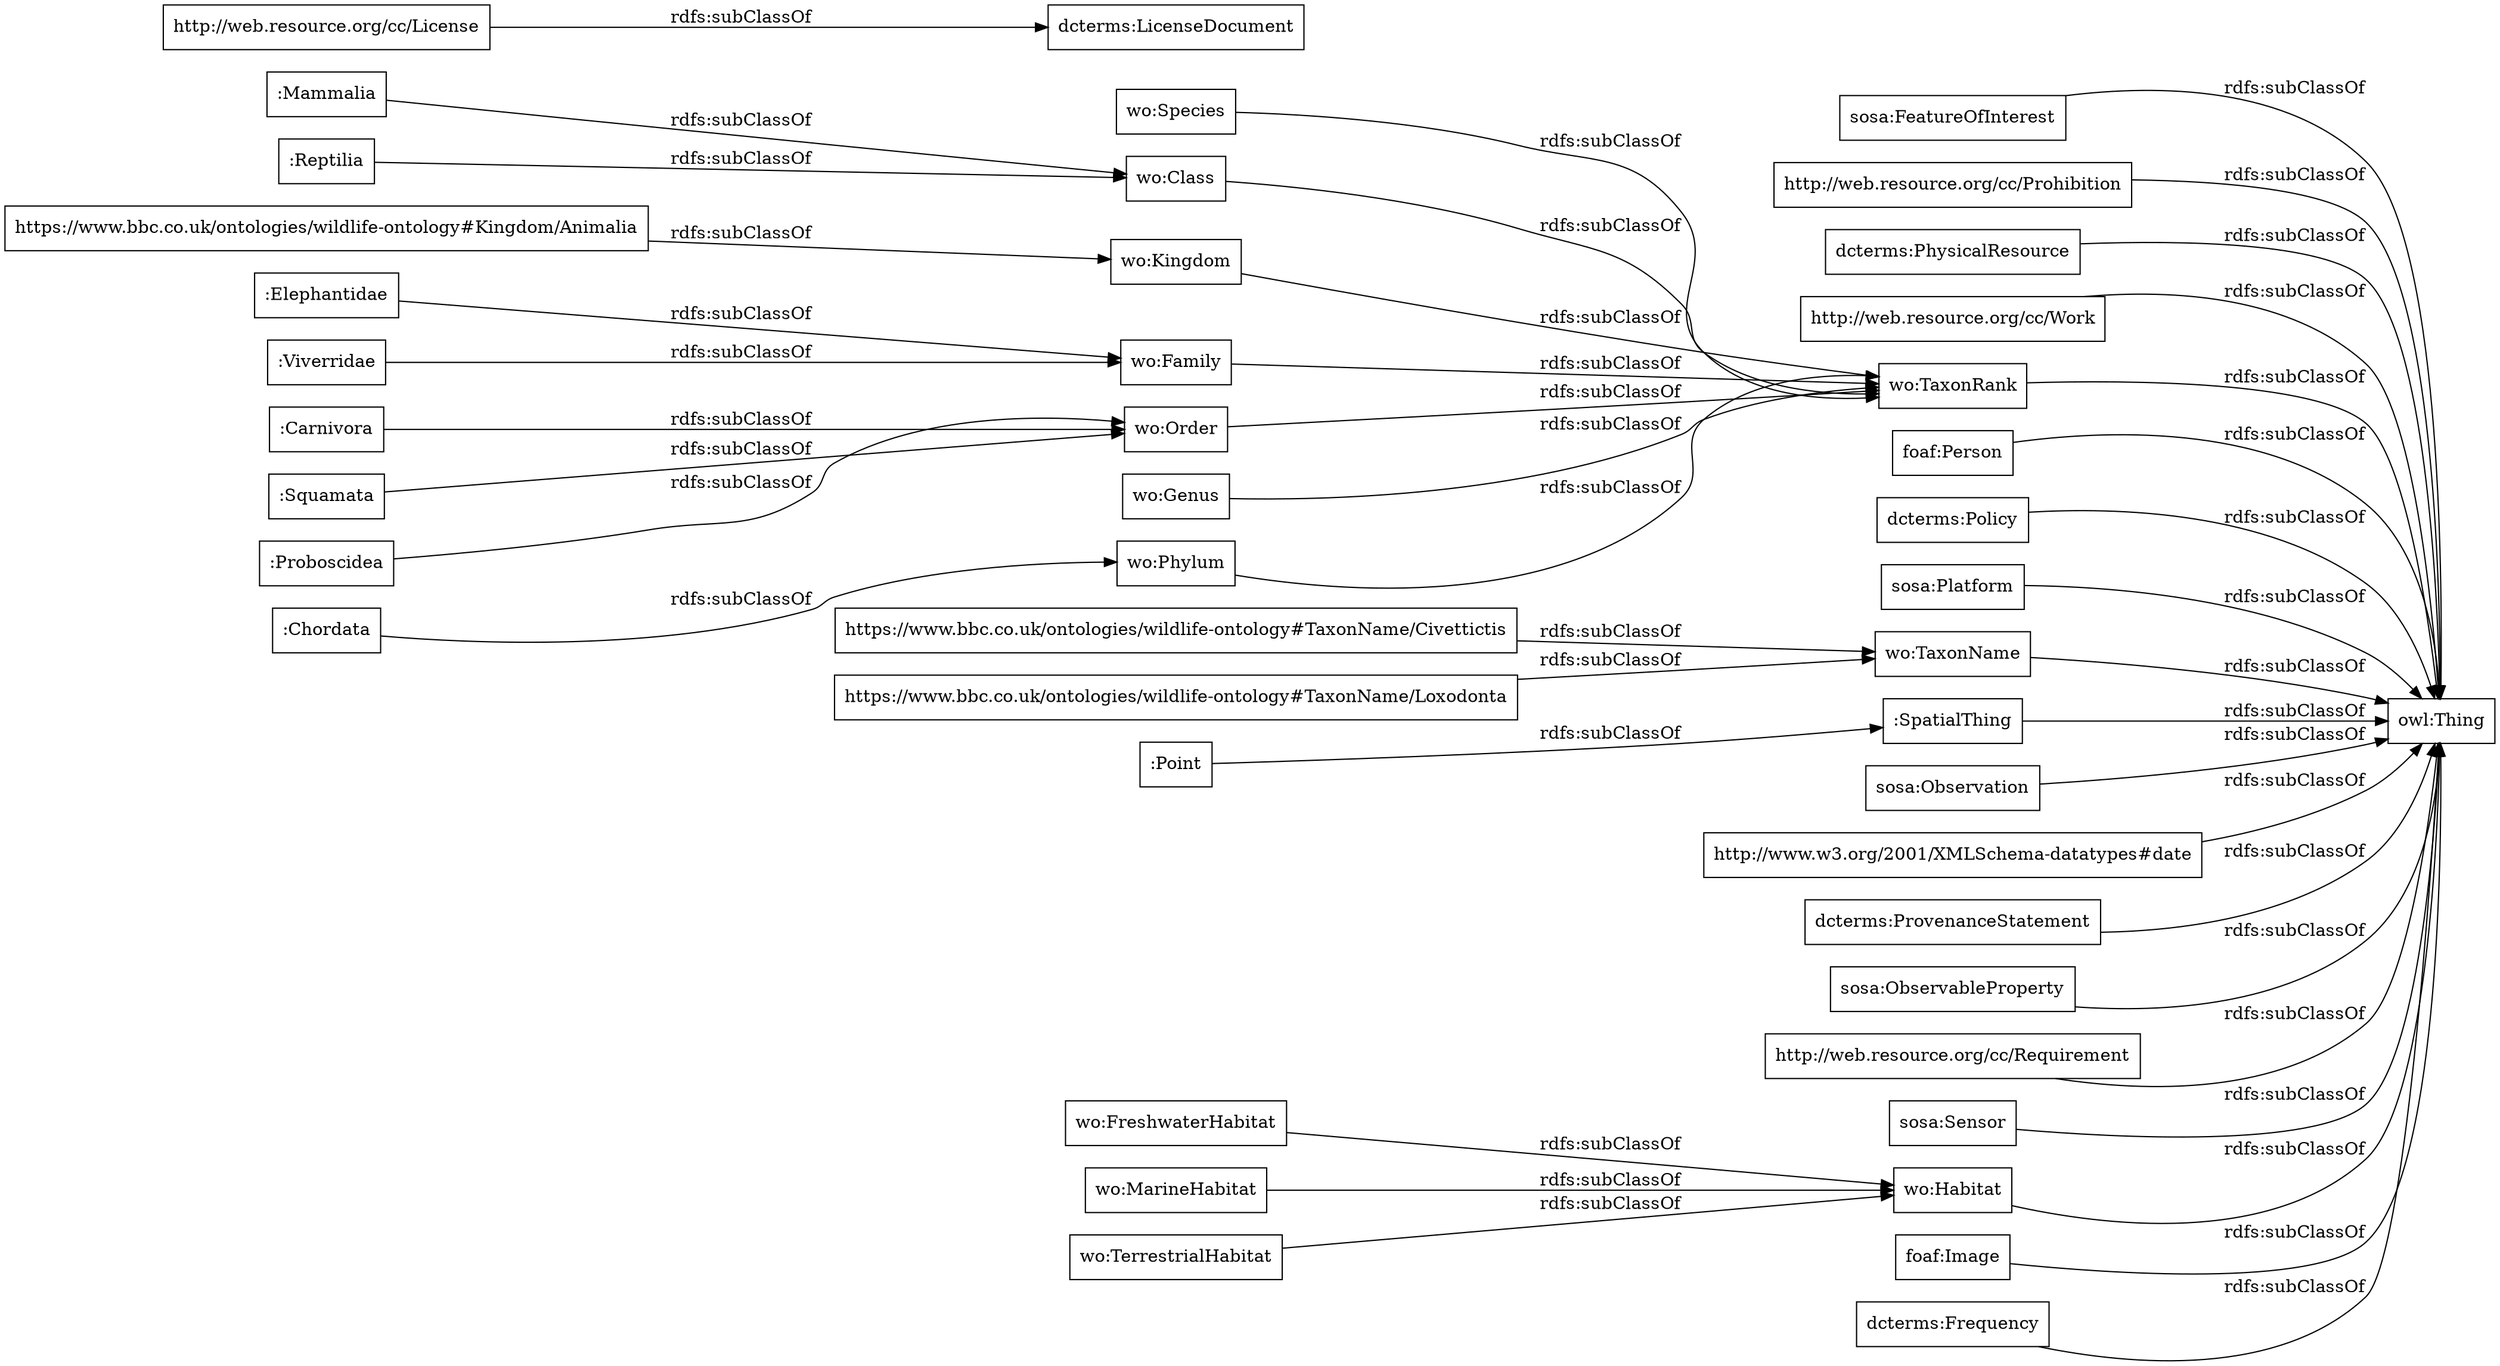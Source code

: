 digraph ar2dtool_diagram { 
rankdir=LR;
size="1000"
node [shape = rectangle, color="black"]; "sosa:FeatureOfInterest" "http://web.resource.org/cc/Prohibition" "https://www.bbc.co.uk/ontologies/wildlife-ontology#Kingdom/Animalia" "wo:FreshwaterHabitat" "http://web.resource.org/cc/License" "dcterms:PhysicalResource" "wo:Species" "wo:Class" "dcterms:LicenseDocument" "wo:Kingdom" "wo:Family" "http://web.resource.org/cc/Work" "https://www.bbc.co.uk/ontologies/wildlife-ontology#TaxonName/Civettictis" ":Carnivora" "wo:TaxonRank" "foaf:Person" ":Elephantidae" ":Mammalia" "wo:Order" "wo:Genus" ":Squamata" "dcterms:Policy" ":Chordata" "sosa:Platform" "wo:TaxonName" ":SpatialThing" "sosa:Observation" "http://www.w3.org/2001/XMLSchema-datatypes#date" ":Reptilia" "dcterms:ProvenanceStatement" "sosa:ObservableProperty" "http://web.resource.org/cc/Requirement" "https://www.bbc.co.uk/ontologies/wildlife-ontology#TaxonName/Loxodonta" "sosa:Sensor" "wo:Habitat" ":Proboscidea" "foaf:Image" "dcterms:Frequency" "wo:Phylum" ":Viverridae" "wo:MarineHabitat" ":Point" "wo:TerrestrialHabitat" ; /*classes style*/
	"wo:Genus" -> "wo:TaxonRank" [ label = "rdfs:subClassOf" ];
	"wo:FreshwaterHabitat" -> "wo:Habitat" [ label = "rdfs:subClassOf" ];
	"sosa:Platform" -> "owl:Thing" [ label = "rdfs:subClassOf" ];
	"foaf:Image" -> "owl:Thing" [ label = "rdfs:subClassOf" ];
	":Mammalia" -> "wo:Class" [ label = "rdfs:subClassOf" ];
	"wo:Species" -> "wo:TaxonRank" [ label = "rdfs:subClassOf" ];
	":Viverridae" -> "wo:Family" [ label = "rdfs:subClassOf" ];
	":Point" -> ":SpatialThing" [ label = "rdfs:subClassOf" ];
	"wo:TaxonName" -> "owl:Thing" [ label = "rdfs:subClassOf" ];
	"http://web.resource.org/cc/Prohibition" -> "owl:Thing" [ label = "rdfs:subClassOf" ];
	"dcterms:Policy" -> "owl:Thing" [ label = "rdfs:subClassOf" ];
	"wo:TaxonRank" -> "owl:Thing" [ label = "rdfs:subClassOf" ];
	"dcterms:Frequency" -> "owl:Thing" [ label = "rdfs:subClassOf" ];
	"wo:MarineHabitat" -> "wo:Habitat" [ label = "rdfs:subClassOf" ];
	"http://web.resource.org/cc/Requirement" -> "owl:Thing" [ label = "rdfs:subClassOf" ];
	":Reptilia" -> "wo:Class" [ label = "rdfs:subClassOf" ];
	":Carnivora" -> "wo:Order" [ label = "rdfs:subClassOf" ];
	"http://web.resource.org/cc/Work" -> "owl:Thing" [ label = "rdfs:subClassOf" ];
	"sosa:Sensor" -> "owl:Thing" [ label = "rdfs:subClassOf" ];
	"wo:TerrestrialHabitat" -> "wo:Habitat" [ label = "rdfs:subClassOf" ];
	"wo:Phylum" -> "wo:TaxonRank" [ label = "rdfs:subClassOf" ];
	"wo:Habitat" -> "owl:Thing" [ label = "rdfs:subClassOf" ];
	":SpatialThing" -> "owl:Thing" [ label = "rdfs:subClassOf" ];
	"dcterms:PhysicalResource" -> "owl:Thing" [ label = "rdfs:subClassOf" ];
	":Chordata" -> "wo:Phylum" [ label = "rdfs:subClassOf" ];
	"https://www.bbc.co.uk/ontologies/wildlife-ontology#TaxonName/Civettictis" -> "wo:TaxonName" [ label = "rdfs:subClassOf" ];
	"http://web.resource.org/cc/License" -> "dcterms:LicenseDocument" [ label = "rdfs:subClassOf" ];
	"dcterms:ProvenanceStatement" -> "owl:Thing" [ label = "rdfs:subClassOf" ];
	"wo:Order" -> "wo:TaxonRank" [ label = "rdfs:subClassOf" ];
	"sosa:Observation" -> "owl:Thing" [ label = "rdfs:subClassOf" ];
	"https://www.bbc.co.uk/ontologies/wildlife-ontology#TaxonName/Loxodonta" -> "wo:TaxonName" [ label = "rdfs:subClassOf" ];
	"wo:Class" -> "wo:TaxonRank" [ label = "rdfs:subClassOf" ];
	"foaf:Person" -> "owl:Thing" [ label = "rdfs:subClassOf" ];
	":Squamata" -> "wo:Order" [ label = "rdfs:subClassOf" ];
	"wo:Family" -> "wo:TaxonRank" [ label = "rdfs:subClassOf" ];
	"sosa:FeatureOfInterest" -> "owl:Thing" [ label = "rdfs:subClassOf" ];
	"sosa:ObservableProperty" -> "owl:Thing" [ label = "rdfs:subClassOf" ];
	"http://www.w3.org/2001/XMLSchema-datatypes#date" -> "owl:Thing" [ label = "rdfs:subClassOf" ];
	"wo:Kingdom" -> "wo:TaxonRank" [ label = "rdfs:subClassOf" ];
	":Proboscidea" -> "wo:Order" [ label = "rdfs:subClassOf" ];
	":Elephantidae" -> "wo:Family" [ label = "rdfs:subClassOf" ];
	"https://www.bbc.co.uk/ontologies/wildlife-ontology#Kingdom/Animalia" -> "wo:Kingdom" [ label = "rdfs:subClassOf" ];

}
